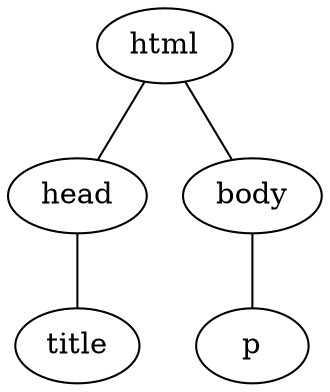 graph G 
{
    "html" -- "head";
    "html" -- "body";
    "head" -- "title";
    "body" -- "p";



}

